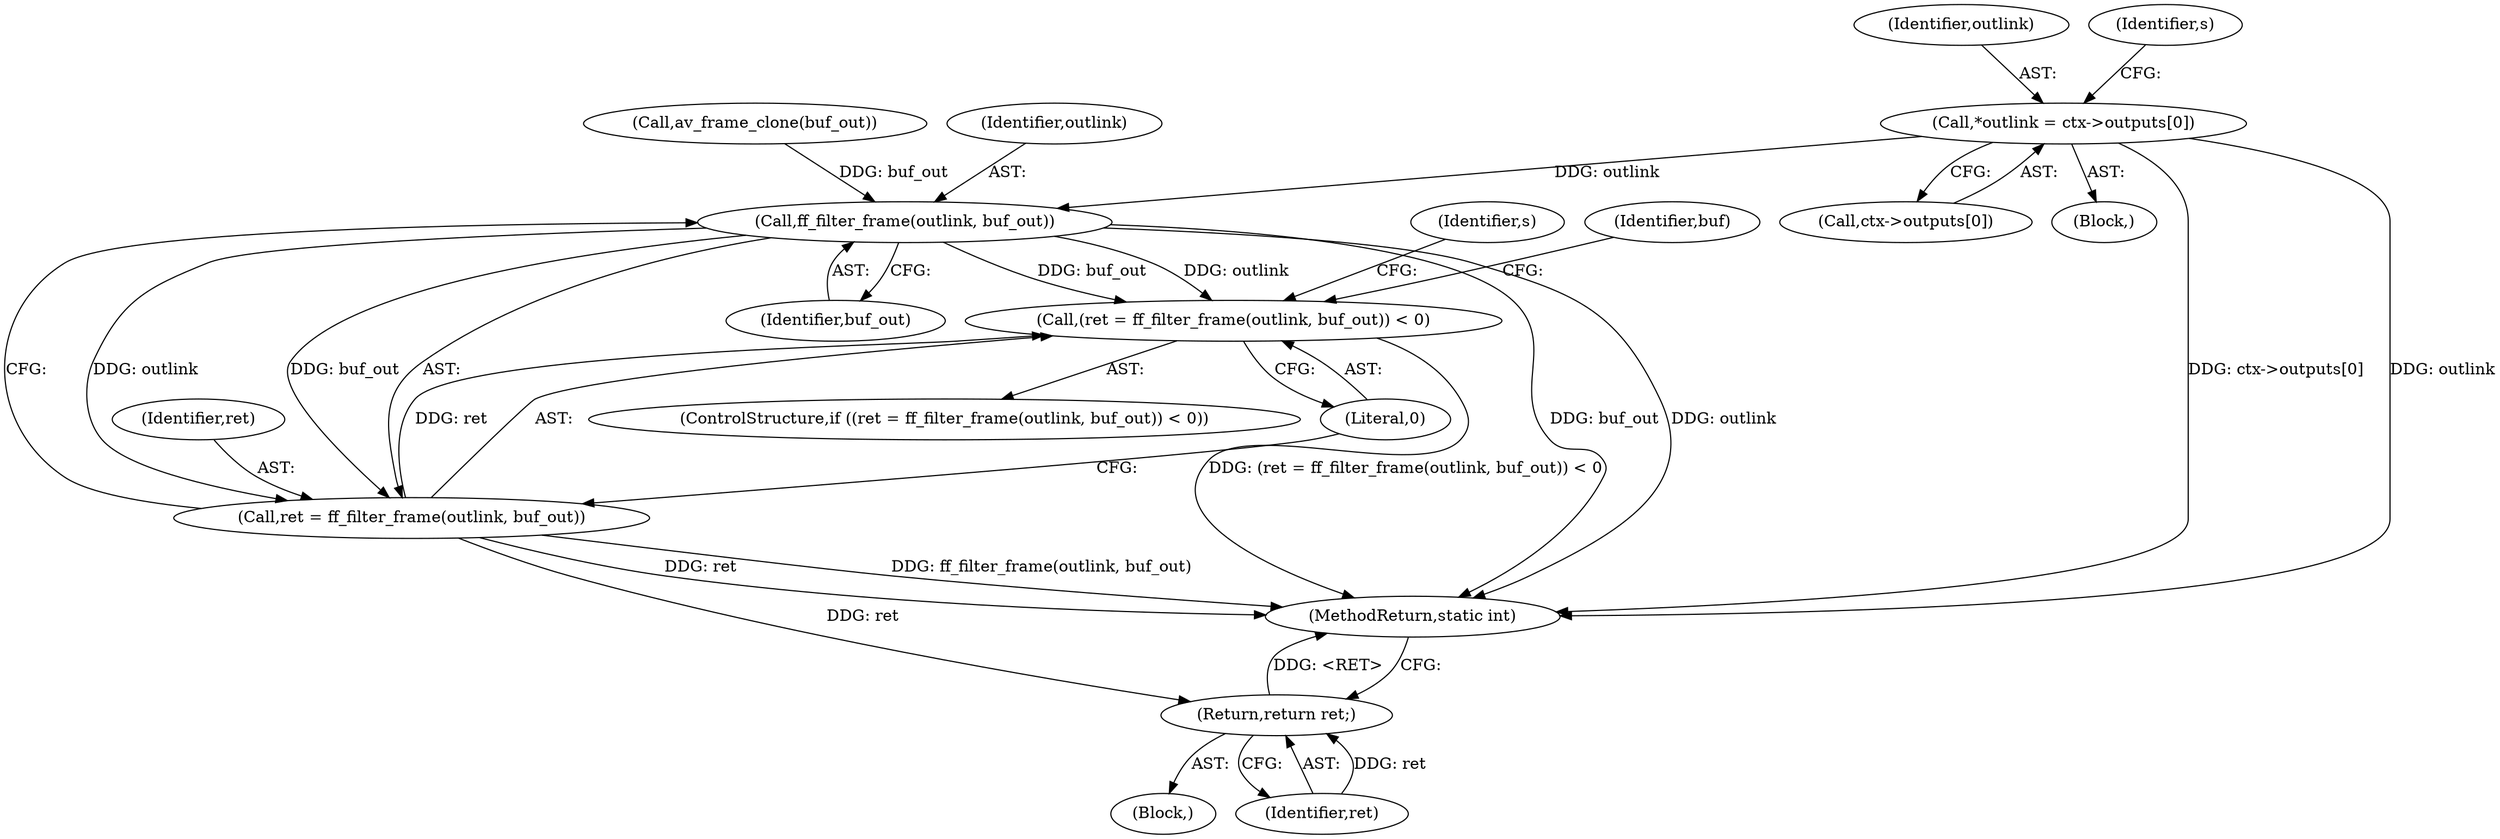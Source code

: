 digraph "0_FFmpeg_cdd5df8189ff1537f7abe8defe971f80602cc2d2@array" {
"1000123" [label="(Call,*outlink = ctx->outputs[0])"];
"1000432" [label="(Call,ff_filter_frame(outlink, buf_out))"];
"1000429" [label="(Call,(ret = ff_filter_frame(outlink, buf_out)) < 0)"];
"1000430" [label="(Call,ret = ff_filter_frame(outlink, buf_out))"];
"1000440" [label="(Return,return ret;)"];
"1000432" [label="(Call,ff_filter_frame(outlink, buf_out))"];
"1000440" [label="(Return,return ret;)"];
"1000109" [label="(Block,)"];
"1000124" [label="(Identifier,outlink)"];
"1000373" [label="(Call,av_frame_clone(buf_out))"];
"1000428" [label="(ControlStructure,if ((ret = ff_filter_frame(outlink, buf_out)) < 0))"];
"1000434" [label="(Identifier,buf_out)"];
"1000433" [label="(Identifier,outlink)"];
"1000439" [label="(Identifier,buf)"];
"1000436" [label="(Block,)"];
"1000429" [label="(Call,(ret = ff_filter_frame(outlink, buf_out)) < 0)"];
"1000444" [label="(Identifier,s)"];
"1000477" [label="(MethodReturn,static int)"];
"1000430" [label="(Call,ret = ff_filter_frame(outlink, buf_out))"];
"1000135" [label="(Identifier,s)"];
"1000435" [label="(Literal,0)"];
"1000125" [label="(Call,ctx->outputs[0])"];
"1000123" [label="(Call,*outlink = ctx->outputs[0])"];
"1000431" [label="(Identifier,ret)"];
"1000441" [label="(Identifier,ret)"];
"1000123" -> "1000109"  [label="AST: "];
"1000123" -> "1000125"  [label="CFG: "];
"1000124" -> "1000123"  [label="AST: "];
"1000125" -> "1000123"  [label="AST: "];
"1000135" -> "1000123"  [label="CFG: "];
"1000123" -> "1000477"  [label="DDG: ctx->outputs[0]"];
"1000123" -> "1000477"  [label="DDG: outlink"];
"1000123" -> "1000432"  [label="DDG: outlink"];
"1000432" -> "1000430"  [label="AST: "];
"1000432" -> "1000434"  [label="CFG: "];
"1000433" -> "1000432"  [label="AST: "];
"1000434" -> "1000432"  [label="AST: "];
"1000430" -> "1000432"  [label="CFG: "];
"1000432" -> "1000477"  [label="DDG: buf_out"];
"1000432" -> "1000477"  [label="DDG: outlink"];
"1000432" -> "1000429"  [label="DDG: outlink"];
"1000432" -> "1000429"  [label="DDG: buf_out"];
"1000432" -> "1000430"  [label="DDG: outlink"];
"1000432" -> "1000430"  [label="DDG: buf_out"];
"1000373" -> "1000432"  [label="DDG: buf_out"];
"1000429" -> "1000428"  [label="AST: "];
"1000429" -> "1000435"  [label="CFG: "];
"1000430" -> "1000429"  [label="AST: "];
"1000435" -> "1000429"  [label="AST: "];
"1000439" -> "1000429"  [label="CFG: "];
"1000444" -> "1000429"  [label="CFG: "];
"1000429" -> "1000477"  [label="DDG: (ret = ff_filter_frame(outlink, buf_out)) < 0"];
"1000430" -> "1000429"  [label="DDG: ret"];
"1000431" -> "1000430"  [label="AST: "];
"1000435" -> "1000430"  [label="CFG: "];
"1000430" -> "1000477"  [label="DDG: ff_filter_frame(outlink, buf_out)"];
"1000430" -> "1000477"  [label="DDG: ret"];
"1000430" -> "1000440"  [label="DDG: ret"];
"1000440" -> "1000436"  [label="AST: "];
"1000440" -> "1000441"  [label="CFG: "];
"1000441" -> "1000440"  [label="AST: "];
"1000477" -> "1000440"  [label="CFG: "];
"1000440" -> "1000477"  [label="DDG: <RET>"];
"1000441" -> "1000440"  [label="DDG: ret"];
}
